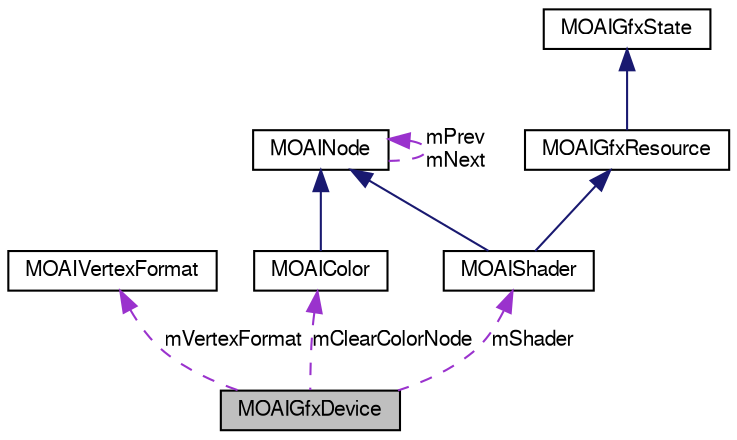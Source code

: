 digraph G
{
  edge [fontname="FreeSans",fontsize="10",labelfontname="FreeSans",labelfontsize="10"];
  node [fontname="FreeSans",fontsize="10",shape=record];
  Node1 [label="MOAIGfxDevice",height=0.2,width=0.4,color="black", fillcolor="grey75", style="filled" fontcolor="black"];
  Node2 -> Node1 [dir=back,color="darkorchid3",fontsize="10",style="dashed",label="mVertexFormat",fontname="FreeSans"];
  Node2 [label="MOAIVertexFormat",height=0.2,width=0.4,color="black", fillcolor="white", style="filled",URL="$class_m_o_a_i_vertex_format.html",tooltip="Vertex format class."];
  Node3 -> Node1 [dir=back,color="darkorchid3",fontsize="10",style="dashed",label="mShader",fontname="FreeSans"];
  Node3 [label="MOAIShader",height=0.2,width=0.4,color="black", fillcolor="white", style="filled",URL="$class_m_o_a_i_shader.html",tooltip="Programmable shader class.   	&lt;table cellpadding=&quot;8&quot;&gt;&lt;tr&gt; &lt;td vertical-align..."];
  Node4 -> Node3 [dir=back,color="midnightblue",fontsize="10",style="solid",fontname="FreeSans"];
  Node4 [label="MOAINode",height=0.2,width=0.4,color="black", fillcolor="white", style="filled",URL="$class_m_o_a_i_node.html",tooltip="Base for all attribute bearing Moai objects and dependency graph nodes."];
  Node4 -> Node4 [dir=back,color="darkorchid3",fontsize="10",style="dashed",label="mPrev\nmNext",fontname="FreeSans"];
  Node5 -> Node3 [dir=back,color="midnightblue",fontsize="10",style="solid",fontname="FreeSans"];
  Node5 [label="MOAIGfxResource",height=0.2,width=0.4,color="black", fillcolor="white", style="filled",URL="$class_m_o_a_i_gfx_resource.html",tooltip="Base class for graphics resources owned by OpenGL. Implements resource lifecycle including restoratio..."];
  Node6 -> Node5 [dir=back,color="midnightblue",fontsize="10",style="solid",fontname="FreeSans"];
  Node6 [label="MOAIGfxState",height=0.2,width=0.4,color="black", fillcolor="white", style="filled",URL="$class_m_o_a_i_gfx_state.html",tooltip="Abstract base class for objects that represent changes to graphics state."];
  Node7 -> Node1 [dir=back,color="darkorchid3",fontsize="10",style="dashed",label="mClearColorNode",fontname="FreeSans"];
  Node7 [label="MOAIColor",height=0.2,width=0.4,color="black", fillcolor="white", style="filled",URL="$class_m_o_a_i_color.html",tooltip="Color vector with animation helper methods.   	&lt;table cellpadding=&quot;8&quot;&gt;&lt;tr&gt; &lt;..."];
  Node4 -> Node7 [dir=back,color="midnightblue",fontsize="10",style="solid",fontname="FreeSans"];
}
